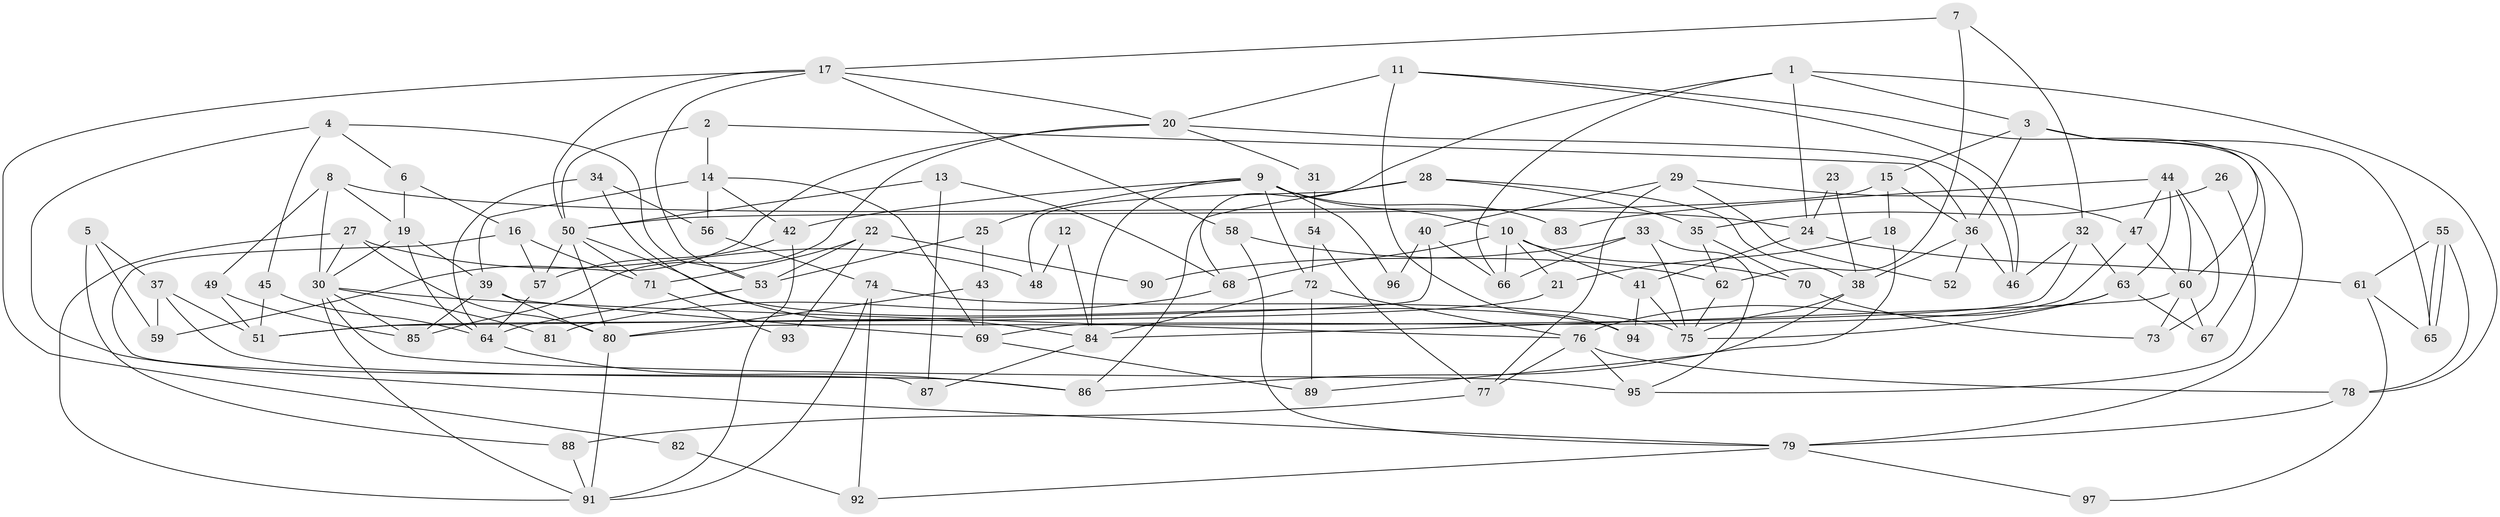 // coarse degree distribution, {10: 0.034482758620689655, 3: 0.22413793103448276, 4: 0.1896551724137931, 9: 0.017241379310344827, 6: 0.13793103448275862, 12: 0.017241379310344827, 5: 0.13793103448275862, 2: 0.1206896551724138, 8: 0.05172413793103448, 13: 0.017241379310344827, 7: 0.05172413793103448}
// Generated by graph-tools (version 1.1) at 2025/18/03/04/25 18:18:54]
// undirected, 97 vertices, 194 edges
graph export_dot {
graph [start="1"]
  node [color=gray90,style=filled];
  1;
  2;
  3;
  4;
  5;
  6;
  7;
  8;
  9;
  10;
  11;
  12;
  13;
  14;
  15;
  16;
  17;
  18;
  19;
  20;
  21;
  22;
  23;
  24;
  25;
  26;
  27;
  28;
  29;
  30;
  31;
  32;
  33;
  34;
  35;
  36;
  37;
  38;
  39;
  40;
  41;
  42;
  43;
  44;
  45;
  46;
  47;
  48;
  49;
  50;
  51;
  52;
  53;
  54;
  55;
  56;
  57;
  58;
  59;
  60;
  61;
  62;
  63;
  64;
  65;
  66;
  67;
  68;
  69;
  70;
  71;
  72;
  73;
  74;
  75;
  76;
  77;
  78;
  79;
  80;
  81;
  82;
  83;
  84;
  85;
  86;
  87;
  88;
  89;
  90;
  91;
  92;
  93;
  94;
  95;
  96;
  97;
  1 -- 68;
  1 -- 3;
  1 -- 24;
  1 -- 66;
  1 -- 78;
  2 -- 50;
  2 -- 14;
  2 -- 36;
  3 -- 79;
  3 -- 65;
  3 -- 15;
  3 -- 36;
  3 -- 60;
  4 -- 53;
  4 -- 45;
  4 -- 6;
  4 -- 79;
  5 -- 88;
  5 -- 37;
  5 -- 59;
  6 -- 19;
  6 -- 16;
  7 -- 17;
  7 -- 62;
  7 -- 32;
  8 -- 19;
  8 -- 30;
  8 -- 24;
  8 -- 49;
  9 -- 25;
  9 -- 72;
  9 -- 10;
  9 -- 42;
  9 -- 83;
  9 -- 84;
  9 -- 96;
  10 -- 41;
  10 -- 21;
  10 -- 66;
  10 -- 68;
  10 -- 70;
  11 -- 46;
  11 -- 67;
  11 -- 20;
  11 -- 94;
  12 -- 84;
  12 -- 48;
  13 -- 50;
  13 -- 87;
  13 -- 68;
  14 -- 39;
  14 -- 42;
  14 -- 56;
  14 -- 69;
  15 -- 36;
  15 -- 18;
  15 -- 50;
  16 -- 57;
  16 -- 71;
  16 -- 87;
  17 -- 50;
  17 -- 20;
  17 -- 53;
  17 -- 58;
  17 -- 82;
  18 -- 21;
  18 -- 86;
  19 -- 39;
  19 -- 64;
  19 -- 30;
  20 -- 85;
  20 -- 31;
  20 -- 46;
  20 -- 59;
  21 -- 51;
  22 -- 53;
  22 -- 71;
  22 -- 90;
  22 -- 93;
  23 -- 38;
  23 -- 24;
  24 -- 41;
  24 -- 61;
  25 -- 43;
  25 -- 53;
  26 -- 35;
  26 -- 95;
  27 -- 91;
  27 -- 80;
  27 -- 30;
  27 -- 48;
  28 -- 35;
  28 -- 38;
  28 -- 48;
  28 -- 86;
  29 -- 40;
  29 -- 47;
  29 -- 52;
  29 -- 77;
  30 -- 76;
  30 -- 81;
  30 -- 85;
  30 -- 91;
  30 -- 95;
  31 -- 54;
  32 -- 46;
  32 -- 63;
  32 -- 80;
  33 -- 95;
  33 -- 66;
  33 -- 75;
  33 -- 90;
  34 -- 84;
  34 -- 64;
  34 -- 56;
  35 -- 70;
  35 -- 62;
  36 -- 38;
  36 -- 46;
  36 -- 52;
  37 -- 86;
  37 -- 59;
  37 -- 51;
  38 -- 75;
  38 -- 89;
  39 -- 80;
  39 -- 69;
  39 -- 85;
  40 -- 66;
  40 -- 51;
  40 -- 96;
  41 -- 94;
  41 -- 75;
  42 -- 91;
  42 -- 57;
  43 -- 80;
  43 -- 69;
  44 -- 63;
  44 -- 60;
  44 -- 47;
  44 -- 73;
  44 -- 83;
  45 -- 64;
  45 -- 51;
  47 -- 69;
  47 -- 60;
  49 -- 85;
  49 -- 51;
  50 -- 80;
  50 -- 57;
  50 -- 71;
  50 -- 94;
  53 -- 64;
  54 -- 77;
  54 -- 72;
  55 -- 78;
  55 -- 65;
  55 -- 65;
  55 -- 61;
  56 -- 74;
  57 -- 64;
  58 -- 79;
  58 -- 62;
  60 -- 67;
  60 -- 73;
  60 -- 84;
  61 -- 65;
  61 -- 97;
  62 -- 75;
  63 -- 75;
  63 -- 67;
  63 -- 76;
  64 -- 86;
  68 -- 81;
  69 -- 89;
  70 -- 73;
  71 -- 93;
  72 -- 84;
  72 -- 76;
  72 -- 89;
  74 -- 75;
  74 -- 91;
  74 -- 92;
  76 -- 77;
  76 -- 78;
  76 -- 95;
  77 -- 88;
  78 -- 79;
  79 -- 92;
  79 -- 97;
  80 -- 91;
  82 -- 92;
  84 -- 87;
  88 -- 91;
}
